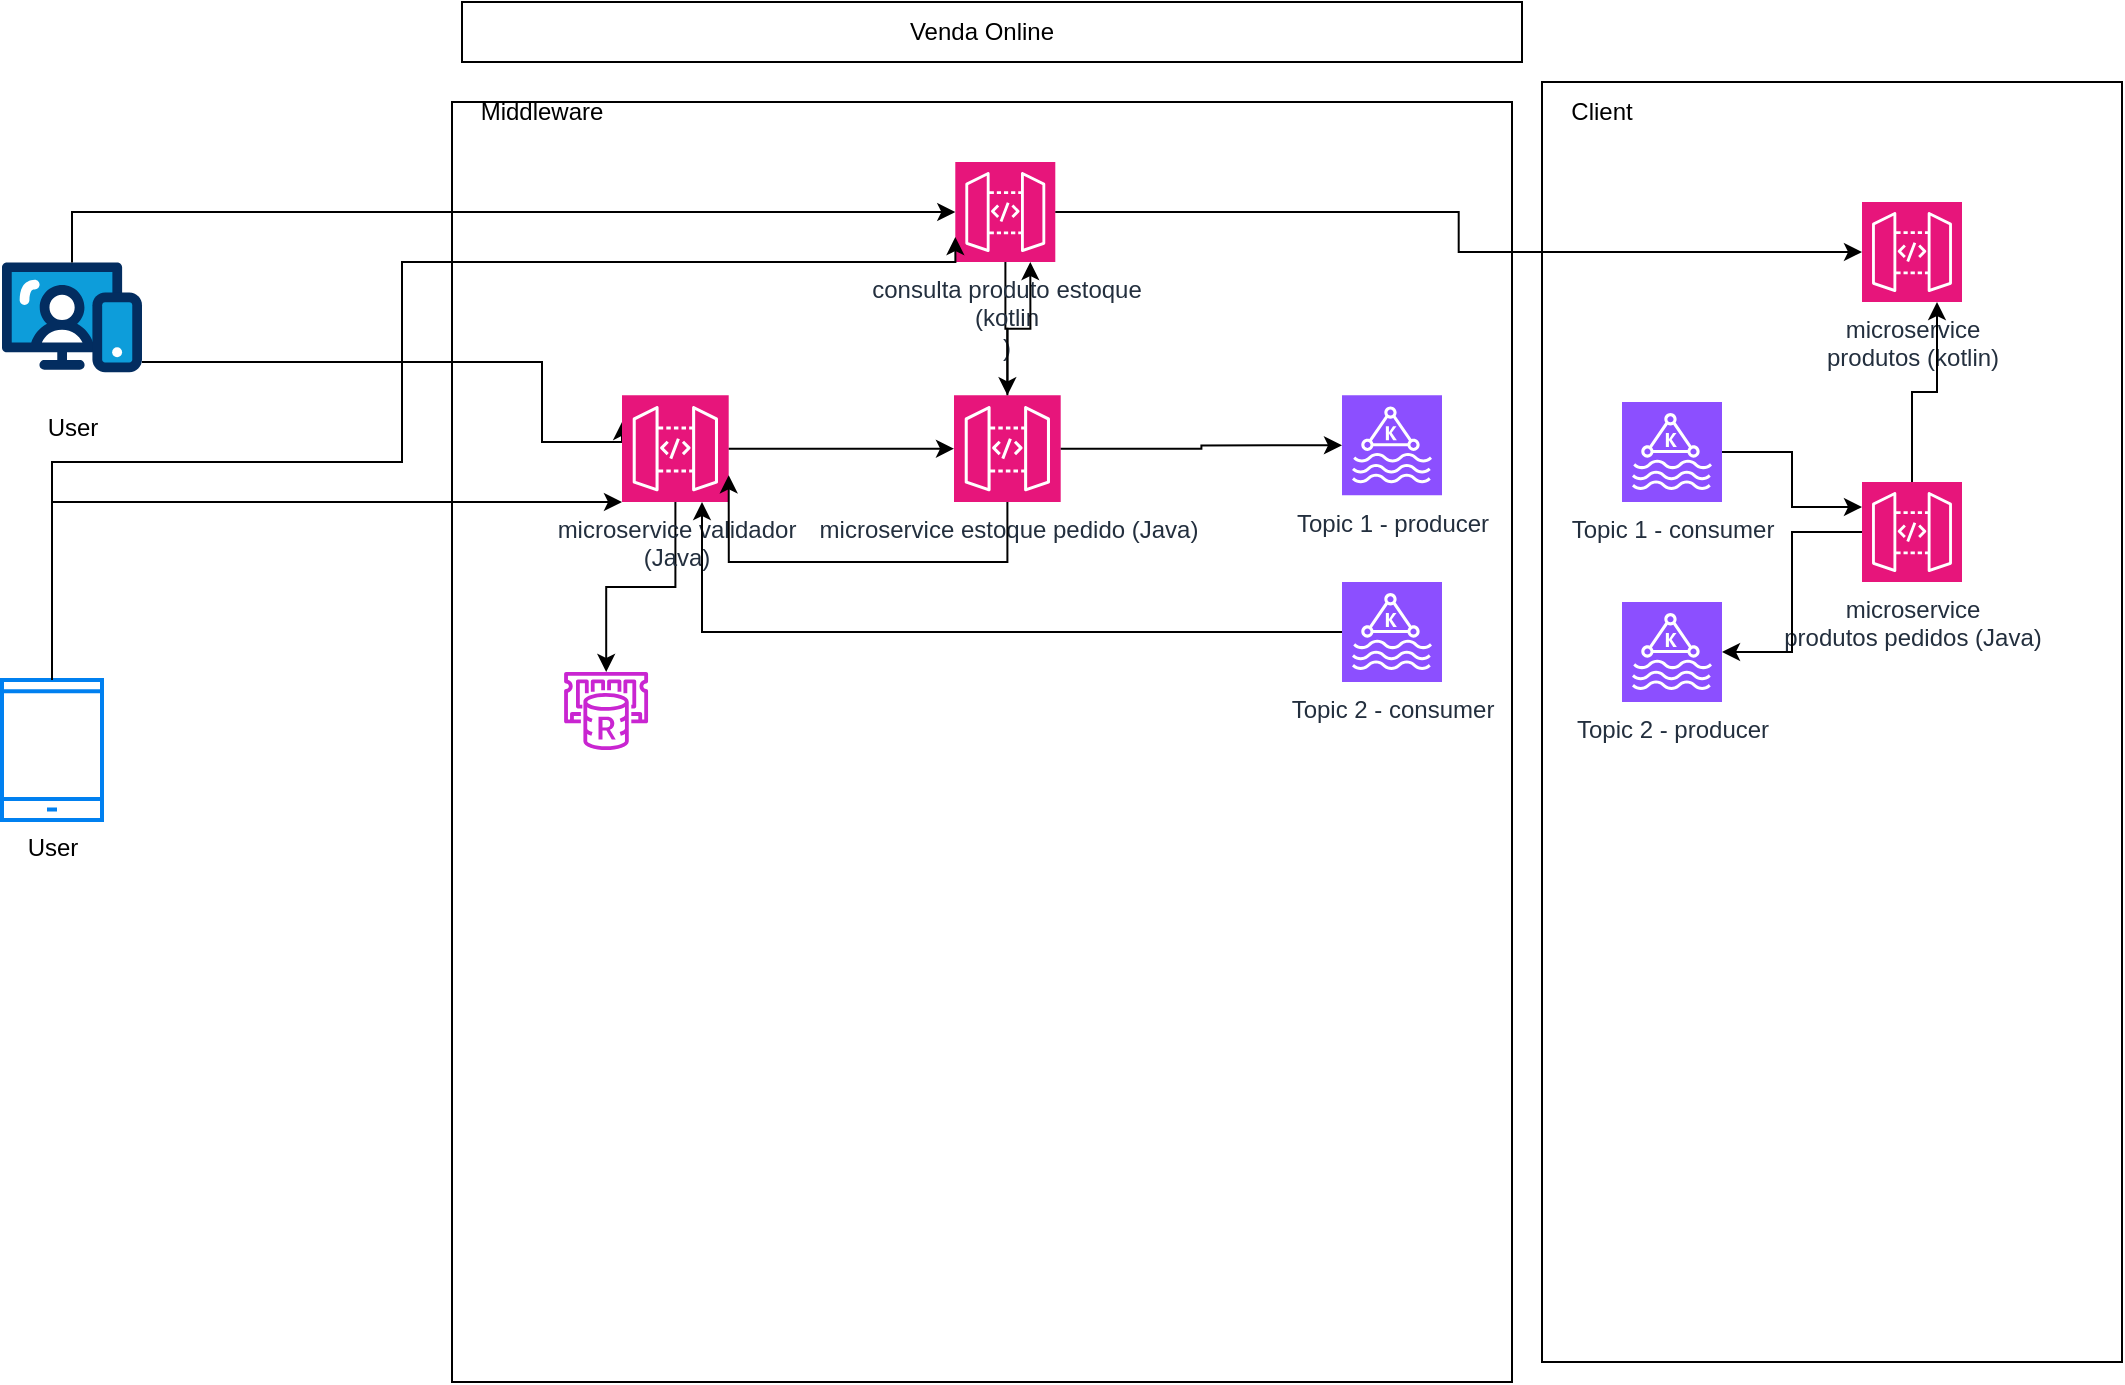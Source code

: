<mxfile version="22.1.2" type="device">
  <diagram id="Ht1M8jgEwFfnCIfOTk4-" name="Page-1">
    <mxGraphModel dx="1434" dy="839" grid="1" gridSize="10" guides="1" tooltips="1" connect="1" arrows="1" fold="1" page="1" pageScale="1" pageWidth="1169" pageHeight="827" math="0" shadow="0">
      <root>
        <mxCell id="0" />
        <mxCell id="1" parent="0" />
        <mxCell id="q3JQZVcToeL7nX1xQbnk-21" value="" style="rounded=0;whiteSpace=wrap;html=1;" parent="1" vertex="1">
          <mxGeometry x="840" y="80" width="290" height="640" as="geometry" />
        </mxCell>
        <mxCell id="q3JQZVcToeL7nX1xQbnk-6" value="" style="rounded=0;whiteSpace=wrap;html=1;" parent="1" vertex="1">
          <mxGeometry x="295" y="90" width="530" height="640" as="geometry" />
        </mxCell>
        <mxCell id="6ohZ6iEEUrAkG9Hk6cOA-1" value="User" style="verticalLabelPosition=bottom;aspect=fixed;html=1;shape=mxgraph.salesforce.web;" parent="1" vertex="1">
          <mxGeometry x="70" y="170" width="70" height="55.3" as="geometry" />
        </mxCell>
        <mxCell id="6ohZ6iEEUrAkG9Hk6cOA-2" value="User" style="html=1;verticalLabelPosition=bottom;align=center;labelBackgroundColor=#ffffff;verticalAlign=top;strokeWidth=2;strokeColor=#0080F0;shadow=0;dashed=0;shape=mxgraph.ios7.icons.smartphone;" parent="1" vertex="1">
          <mxGeometry x="70" y="379" width="50" height="70" as="geometry" />
        </mxCell>
        <mxCell id="6ohZ6iEEUrAkG9Hk6cOA-11" style="edgeStyle=orthogonalEdgeStyle;rounded=0;orthogonalLoop=1;jettySize=auto;html=1;entryX=0;entryY=0.25;entryDx=0;entryDy=0;entryPerimeter=0;" parent="1" source="6ohZ6iEEUrAkG9Hk6cOA-1" target="q3JQZVcToeL7nX1xQbnk-8" edge="1">
          <mxGeometry relative="1" as="geometry">
            <mxPoint x="320" y="260" as="targetPoint" />
            <Array as="points">
              <mxPoint x="340" y="220" />
              <mxPoint x="340" y="260" />
              <mxPoint x="380" y="260" />
            </Array>
          </mxGeometry>
        </mxCell>
        <mxCell id="6ohZ6iEEUrAkG9Hk6cOA-17" style="edgeStyle=orthogonalEdgeStyle;rounded=0;orthogonalLoop=1;jettySize=auto;html=1;" parent="1" source="6ohZ6iEEUrAkG9Hk6cOA-2" edge="1">
          <mxGeometry relative="1" as="geometry">
            <mxPoint x="380" y="290" as="targetPoint" />
            <Array as="points">
              <mxPoint x="95" y="290" />
            </Array>
          </mxGeometry>
        </mxCell>
        <mxCell id="q3JQZVcToeL7nX1xQbnk-4" value="Middleware" style="text;html=1;strokeColor=none;fillColor=none;align=center;verticalAlign=middle;whiteSpace=wrap;rounded=0;" parent="1" vertex="1">
          <mxGeometry x="310" y="80" width="60" height="30" as="geometry" />
        </mxCell>
        <mxCell id="q3JQZVcToeL7nX1xQbnk-7" style="edgeStyle=orthogonalEdgeStyle;rounded=0;orthogonalLoop=1;jettySize=auto;html=1;" parent="1" source="q3JQZVcToeL7nX1xQbnk-8" target="q3JQZVcToeL7nX1xQbnk-14" edge="1">
          <mxGeometry relative="1" as="geometry" />
        </mxCell>
        <mxCell id="q3JQZVcToeL7nX1xQbnk-8" value="microservice validador&lt;br&gt;(Java)" style="sketch=0;points=[[0,0,0],[0.25,0,0],[0.5,0,0],[0.75,0,0],[1,0,0],[0,1,0],[0.25,1,0],[0.5,1,0],[0.75,1,0],[1,1,0],[0,0.25,0],[0,0.5,0],[0,0.75,0],[1,0.25,0],[1,0.5,0],[1,0.75,0]];outlineConnect=0;fontColor=#232F3E;fillColor=#E7157B;strokeColor=#ffffff;dashed=0;verticalLabelPosition=bottom;verticalAlign=top;align=center;html=1;fontSize=12;fontStyle=0;aspect=fixed;shape=mxgraph.aws4.resourceIcon;resIcon=mxgraph.aws4.api_gateway;" parent="1" vertex="1">
          <mxGeometry x="380" y="236.65" width="53.35" height="53.35" as="geometry" />
        </mxCell>
        <mxCell id="q3JQZVcToeL7nX1xQbnk-9" value="microservice estoque pedido (Java)" style="sketch=0;points=[[0,0,0],[0.25,0,0],[0.5,0,0],[0.75,0,0],[1,0,0],[0,1,0],[0.25,1,0],[0.5,1,0],[0.75,1,0],[1,1,0],[0,0.25,0],[0,0.5,0],[0,0.75,0],[1,0.25,0],[1,0.5,0],[1,0.75,0]];outlineConnect=0;fontColor=#232F3E;fillColor=#E7157B;strokeColor=#ffffff;dashed=0;verticalLabelPosition=bottom;verticalAlign=top;align=center;html=1;fontSize=12;fontStyle=0;aspect=fixed;shape=mxgraph.aws4.resourceIcon;resIcon=mxgraph.aws4.api_gateway;" parent="1" vertex="1">
          <mxGeometry x="546" y="236.65" width="53.35" height="53.35" as="geometry" />
        </mxCell>
        <mxCell id="q3JQZVcToeL7nX1xQbnk-10" value="Topic 1 - producer" style="sketch=0;points=[[0,0,0],[0.25,0,0],[0.5,0,0],[0.75,0,0],[1,0,0],[0,1,0],[0.25,1,0],[0.5,1,0],[0.75,1,0],[1,1,0],[0,0.25,0],[0,0.5,0],[0,0.75,0],[1,0.25,0],[1,0.5,0],[1,0.75,0]];outlineConnect=0;fontColor=#232F3E;fillColor=#8C4FFF;strokeColor=#ffffff;dashed=0;verticalLabelPosition=bottom;verticalAlign=top;align=center;html=1;fontSize=12;fontStyle=0;aspect=fixed;shape=mxgraph.aws4.resourceIcon;resIcon=mxgraph.aws4.managed_streaming_for_kafka;" parent="1" vertex="1">
          <mxGeometry x="740" y="236.65" width="50" height="50" as="geometry" />
        </mxCell>
        <mxCell id="q3JQZVcToeL7nX1xQbnk-11" value="Topic 2 - consumer" style="sketch=0;points=[[0,0,0],[0.25,0,0],[0.5,0,0],[0.75,0,0],[1,0,0],[0,1,0],[0.25,1,0],[0.5,1,0],[0.75,1,0],[1,1,0],[0,0.25,0],[0,0.5,0],[0,0.75,0],[1,0.25,0],[1,0.5,0],[1,0.75,0]];outlineConnect=0;fontColor=#232F3E;fillColor=#8C4FFF;strokeColor=#ffffff;dashed=0;verticalLabelPosition=bottom;verticalAlign=top;align=center;html=1;fontSize=12;fontStyle=0;aspect=fixed;shape=mxgraph.aws4.resourceIcon;resIcon=mxgraph.aws4.managed_streaming_for_kafka;" parent="1" vertex="1">
          <mxGeometry x="740" y="330" width="50" height="50" as="geometry" />
        </mxCell>
        <mxCell id="q3JQZVcToeL7nX1xQbnk-12" style="edgeStyle=orthogonalEdgeStyle;rounded=0;orthogonalLoop=1;jettySize=auto;html=1;entryX=0;entryY=0.5;entryDx=0;entryDy=0;entryPerimeter=0;" parent="1" source="q3JQZVcToeL7nX1xQbnk-8" target="q3JQZVcToeL7nX1xQbnk-9" edge="1">
          <mxGeometry relative="1" as="geometry" />
        </mxCell>
        <mxCell id="q3JQZVcToeL7nX1xQbnk-13" style="edgeStyle=orthogonalEdgeStyle;rounded=0;orthogonalLoop=1;jettySize=auto;html=1;entryX=0;entryY=0.5;entryDx=0;entryDy=0;entryPerimeter=0;" parent="1" source="q3JQZVcToeL7nX1xQbnk-9" target="q3JQZVcToeL7nX1xQbnk-10" edge="1">
          <mxGeometry relative="1" as="geometry" />
        </mxCell>
        <mxCell id="q3JQZVcToeL7nX1xQbnk-14" value="" style="sketch=0;outlineConnect=0;fontColor=#232F3E;gradientColor=none;fillColor=#C925D1;strokeColor=none;dashed=0;verticalLabelPosition=bottom;verticalAlign=top;align=center;html=1;fontSize=12;fontStyle=0;aspect=fixed;pointerEvents=1;shape=mxgraph.aws4.elasticache_for_redis;" parent="1" vertex="1">
          <mxGeometry x="350" y="375" width="44.09" height="39" as="geometry" />
        </mxCell>
        <mxCell id="q3JQZVcToeL7nX1xQbnk-15" style="edgeStyle=orthogonalEdgeStyle;rounded=0;orthogonalLoop=1;jettySize=auto;html=1;" parent="1" source="q3JQZVcToeL7nX1xQbnk-11" target="q3JQZVcToeL7nX1xQbnk-8" edge="1">
          <mxGeometry relative="1" as="geometry">
            <Array as="points">
              <mxPoint x="420" y="355" />
            </Array>
          </mxGeometry>
        </mxCell>
        <mxCell id="q3JQZVcToeL7nX1xQbnk-16" value="microservice&lt;br&gt;produtos pedidos (Java)" style="sketch=0;points=[[0,0,0],[0.25,0,0],[0.5,0,0],[0.75,0,0],[1,0,0],[0,1,0],[0.25,1,0],[0.5,1,0],[0.75,1,0],[1,1,0],[0,0.25,0],[0,0.5,0],[0,0.75,0],[1,0.25,0],[1,0.5,0],[1,0.75,0]];outlineConnect=0;fontColor=#232F3E;fillColor=#E7157B;strokeColor=#ffffff;dashed=0;verticalLabelPosition=bottom;verticalAlign=top;align=center;html=1;fontSize=12;fontStyle=0;aspect=fixed;shape=mxgraph.aws4.resourceIcon;resIcon=mxgraph.aws4.api_gateway;" parent="1" vertex="1">
          <mxGeometry x="1000" y="280" width="50" height="50" as="geometry" />
        </mxCell>
        <mxCell id="q3JQZVcToeL7nX1xQbnk-17" value="Topic 1 - consumer" style="sketch=0;points=[[0,0,0],[0.25,0,0],[0.5,0,0],[0.75,0,0],[1,0,0],[0,1,0],[0.25,1,0],[0.5,1,0],[0.75,1,0],[1,1,0],[0,0.25,0],[0,0.5,0],[0,0.75,0],[1,0.25,0],[1,0.5,0],[1,0.75,0]];outlineConnect=0;fontColor=#232F3E;fillColor=#8C4FFF;strokeColor=#ffffff;dashed=0;verticalLabelPosition=bottom;verticalAlign=top;align=center;html=1;fontSize=12;fontStyle=0;aspect=fixed;shape=mxgraph.aws4.resourceIcon;resIcon=mxgraph.aws4.managed_streaming_for_kafka;" parent="1" vertex="1">
          <mxGeometry x="880" y="240" width="50" height="50" as="geometry" />
        </mxCell>
        <mxCell id="q3JQZVcToeL7nX1xQbnk-18" value="Topic 2 - producer&lt;br&gt;" style="sketch=0;points=[[0,0,0],[0.25,0,0],[0.5,0,0],[0.75,0,0],[1,0,0],[0,1,0],[0.25,1,0],[0.5,1,0],[0.75,1,0],[1,1,0],[0,0.25,0],[0,0.5,0],[0,0.75,0],[1,0.25,0],[1,0.5,0],[1,0.75,0]];outlineConnect=0;fontColor=#232F3E;fillColor=#8C4FFF;strokeColor=#ffffff;dashed=0;verticalLabelPosition=bottom;verticalAlign=top;align=center;html=1;fontSize=12;fontStyle=0;aspect=fixed;shape=mxgraph.aws4.resourceIcon;resIcon=mxgraph.aws4.managed_streaming_for_kafka;" parent="1" vertex="1">
          <mxGeometry x="880" y="340" width="50" height="50" as="geometry" />
        </mxCell>
        <mxCell id="q3JQZVcToeL7nX1xQbnk-19" style="edgeStyle=orthogonalEdgeStyle;rounded=0;orthogonalLoop=1;jettySize=auto;html=1;entryX=1;entryY=0.5;entryDx=0;entryDy=0;entryPerimeter=0;" parent="1" source="q3JQZVcToeL7nX1xQbnk-16" target="q3JQZVcToeL7nX1xQbnk-18" edge="1">
          <mxGeometry relative="1" as="geometry" />
        </mxCell>
        <mxCell id="q3JQZVcToeL7nX1xQbnk-20" style="edgeStyle=orthogonalEdgeStyle;rounded=0;orthogonalLoop=1;jettySize=auto;html=1;entryX=0;entryY=0.25;entryDx=0;entryDy=0;entryPerimeter=0;" parent="1" source="q3JQZVcToeL7nX1xQbnk-17" target="q3JQZVcToeL7nX1xQbnk-16" edge="1">
          <mxGeometry relative="1" as="geometry" />
        </mxCell>
        <mxCell id="q3JQZVcToeL7nX1xQbnk-22" value="Client" style="text;html=1;strokeColor=none;fillColor=none;align=center;verticalAlign=middle;whiteSpace=wrap;rounded=0;" parent="1" vertex="1">
          <mxGeometry x="840" y="80" width="60" height="30" as="geometry" />
        </mxCell>
        <mxCell id="q3JQZVcToeL7nX1xQbnk-23" value="" style="rounded=0;whiteSpace=wrap;html=1;" parent="1" vertex="1">
          <mxGeometry x="300" y="40" width="530" height="30" as="geometry" />
        </mxCell>
        <mxCell id="q3JQZVcToeL7nX1xQbnk-24" value="Venda Online" style="text;html=1;strokeColor=none;fillColor=none;align=center;verticalAlign=middle;whiteSpace=wrap;rounded=0;" parent="1" vertex="1">
          <mxGeometry x="510" y="40" width="100" height="30" as="geometry" />
        </mxCell>
        <mxCell id="q3JQZVcToeL7nX1xQbnk-25" value="microservice&lt;br&gt;produtos (kotlin)" style="sketch=0;points=[[0,0,0],[0.25,0,0],[0.5,0,0],[0.75,0,0],[1,0,0],[0,1,0],[0.25,1,0],[0.5,1,0],[0.75,1,0],[1,1,0],[0,0.25,0],[0,0.5,0],[0,0.75,0],[1,0.25,0],[1,0.5,0],[1,0.75,0]];outlineConnect=0;fontColor=#232F3E;fillColor=#E7157B;strokeColor=#ffffff;dashed=0;verticalLabelPosition=bottom;verticalAlign=top;align=center;html=1;fontSize=12;fontStyle=0;aspect=fixed;shape=mxgraph.aws4.resourceIcon;resIcon=mxgraph.aws4.api_gateway;" parent="1" vertex="1">
          <mxGeometry x="1000" y="140" width="50" height="50" as="geometry" />
        </mxCell>
        <mxCell id="q3JQZVcToeL7nX1xQbnk-35" value="" style="edgeStyle=orthogonalEdgeStyle;rounded=0;orthogonalLoop=1;jettySize=auto;html=1;" parent="1" source="q3JQZVcToeL7nX1xQbnk-28" target="q3JQZVcToeL7nX1xQbnk-9" edge="1">
          <mxGeometry relative="1" as="geometry" />
        </mxCell>
        <mxCell id="q3JQZVcToeL7nX1xQbnk-28" value="consulta produto estoque&lt;br&gt;(kotlin&lt;br&gt;)" style="sketch=0;points=[[0,0,0],[0.25,0,0],[0.5,0,0],[0.75,0,0],[1,0,0],[0,1,0],[0.25,1,0],[0.5,1,0],[0.75,1,0],[1,1,0],[0,0.25,0],[0,0.5,0],[0,0.75,0],[1,0.25,0],[1,0.5,0],[1,0.75,0]];outlineConnect=0;fontColor=#232F3E;fillColor=#E7157B;strokeColor=#ffffff;dashed=0;verticalLabelPosition=bottom;verticalAlign=top;align=center;html=1;fontSize=12;fontStyle=0;aspect=fixed;shape=mxgraph.aws4.resourceIcon;resIcon=mxgraph.aws4.api_gateway;" parent="1" vertex="1">
          <mxGeometry x="546.65" y="120" width="50" height="50" as="geometry" />
        </mxCell>
        <mxCell id="q3JQZVcToeL7nX1xQbnk-29" style="edgeStyle=orthogonalEdgeStyle;rounded=0;orthogonalLoop=1;jettySize=auto;html=1;entryX=0;entryY=0.5;entryDx=0;entryDy=0;entryPerimeter=0;" parent="1" source="q3JQZVcToeL7nX1xQbnk-28" target="q3JQZVcToeL7nX1xQbnk-25" edge="1">
          <mxGeometry relative="1" as="geometry" />
        </mxCell>
        <mxCell id="q3JQZVcToeL7nX1xQbnk-30" style="edgeStyle=orthogonalEdgeStyle;rounded=0;orthogonalLoop=1;jettySize=auto;html=1;entryX=0;entryY=0.5;entryDx=0;entryDy=0;entryPerimeter=0;" parent="1" source="6ohZ6iEEUrAkG9Hk6cOA-1" target="q3JQZVcToeL7nX1xQbnk-28" edge="1">
          <mxGeometry relative="1" as="geometry">
            <Array as="points">
              <mxPoint x="105" y="145" />
            </Array>
          </mxGeometry>
        </mxCell>
        <mxCell id="q3JQZVcToeL7nX1xQbnk-31" style="edgeStyle=orthogonalEdgeStyle;rounded=0;orthogonalLoop=1;jettySize=auto;html=1;entryX=0;entryY=0.75;entryDx=0;entryDy=0;entryPerimeter=0;" parent="1" source="6ohZ6iEEUrAkG9Hk6cOA-2" target="q3JQZVcToeL7nX1xQbnk-28" edge="1">
          <mxGeometry relative="1" as="geometry">
            <Array as="points">
              <mxPoint x="95" y="270" />
              <mxPoint x="270" y="270" />
              <mxPoint x="270" y="170" />
              <mxPoint x="547" y="170" />
            </Array>
          </mxGeometry>
        </mxCell>
        <mxCell id="q3JQZVcToeL7nX1xQbnk-32" style="edgeStyle=orthogonalEdgeStyle;rounded=0;orthogonalLoop=1;jettySize=auto;html=1;entryX=0.75;entryY=1;entryDx=0;entryDy=0;entryPerimeter=0;" parent="1" source="q3JQZVcToeL7nX1xQbnk-9" target="q3JQZVcToeL7nX1xQbnk-28" edge="1">
          <mxGeometry relative="1" as="geometry" />
        </mxCell>
        <mxCell id="q3JQZVcToeL7nX1xQbnk-33" style="edgeStyle=orthogonalEdgeStyle;rounded=0;orthogonalLoop=1;jettySize=auto;html=1;entryX=0.75;entryY=1;entryDx=0;entryDy=0;entryPerimeter=0;" parent="1" source="q3JQZVcToeL7nX1xQbnk-16" target="q3JQZVcToeL7nX1xQbnk-25" edge="1">
          <mxGeometry relative="1" as="geometry" />
        </mxCell>
        <mxCell id="q3JQZVcToeL7nX1xQbnk-34" style="edgeStyle=orthogonalEdgeStyle;rounded=0;orthogonalLoop=1;jettySize=auto;html=1;entryX=1;entryY=0.75;entryDx=0;entryDy=0;entryPerimeter=0;" parent="1" source="q3JQZVcToeL7nX1xQbnk-9" target="q3JQZVcToeL7nX1xQbnk-8" edge="1">
          <mxGeometry relative="1" as="geometry">
            <Array as="points">
              <mxPoint x="573" y="320" />
              <mxPoint x="433" y="320" />
            </Array>
          </mxGeometry>
        </mxCell>
      </root>
    </mxGraphModel>
  </diagram>
</mxfile>
